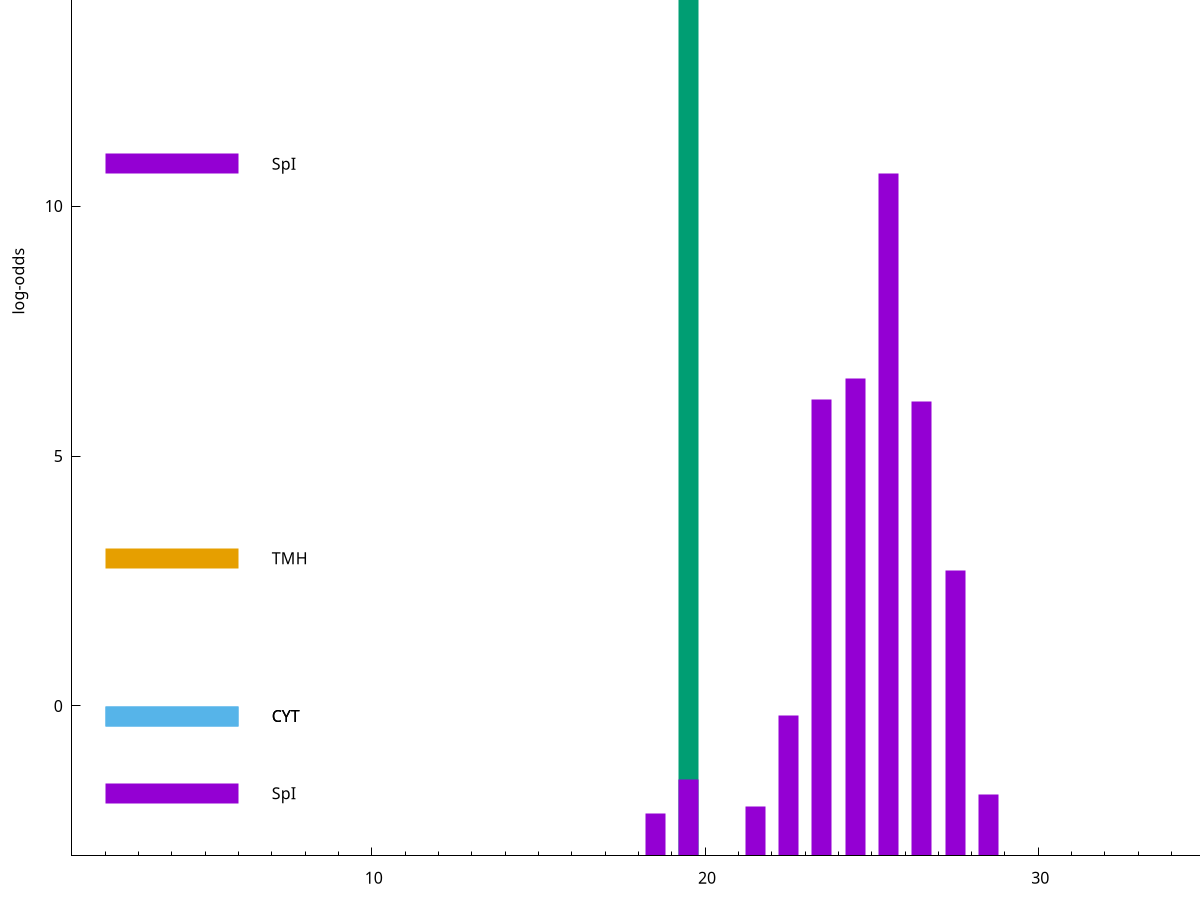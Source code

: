 set title "LipoP predictions for SRR5666568.gff"
set size 2., 1.4
set xrange [1:70] 
set mxtics 10
set yrange [-3:20]
set y2range [0:23]
set ylabel "log-odds"
set term postscript eps color solid "Helvetica" 30
set output "SRR5666568.gff258.eps"
set arrow from 2,14.9871 to 6,14.9871 nohead lt 2 lw 20
set label "SpII" at 7,14.9871
set arrow from 2,10.8488 to 6,10.8488 nohead lt 1 lw 20
set label "SpI" at 7,10.8488
set arrow from 2,2.95333 to 6,2.95333 nohead lt 4 lw 20
set label "TMH" at 7,2.95333
set arrow from 2,-0.200913 to 6,-0.200913 nohead lt 3 lw 20
set label "CYT" at 7,-0.200913
set arrow from 2,-0.200913 to 6,-0.200913 nohead lt 3 lw 20
set label "CYT" at 7,-0.200913
set arrow from 2,-1.74817 to 6,-1.74817 nohead lt 1 lw 20
set label "SpI" at 7,-1.74817
set arrow from 2,14.9871 to 6,14.9871 nohead lt 2 lw 20
set label "SpII" at 7,14.9871
# NOTE: The scores below are the log-odds scores with the threshold
# NOTE: subtracted (a hack to make gnuplot make the histogram all
# NOTE: look nice).
plot "-" axes x1y2 title "" with impulses lt 2 lw 20, "-" axes x1y2 title "" with impulses lt 1 lw 20
19.500000 17.987100
e
25.500000 13.646400
24.500000 9.551860
23.500000 9.138000
26.500000 9.101080
27.500000 5.701880
22.500000 2.803504
19.500000 1.532380
28.500000 1.225080
21.500000 0.996300
18.500000 0.857340
e
exit
